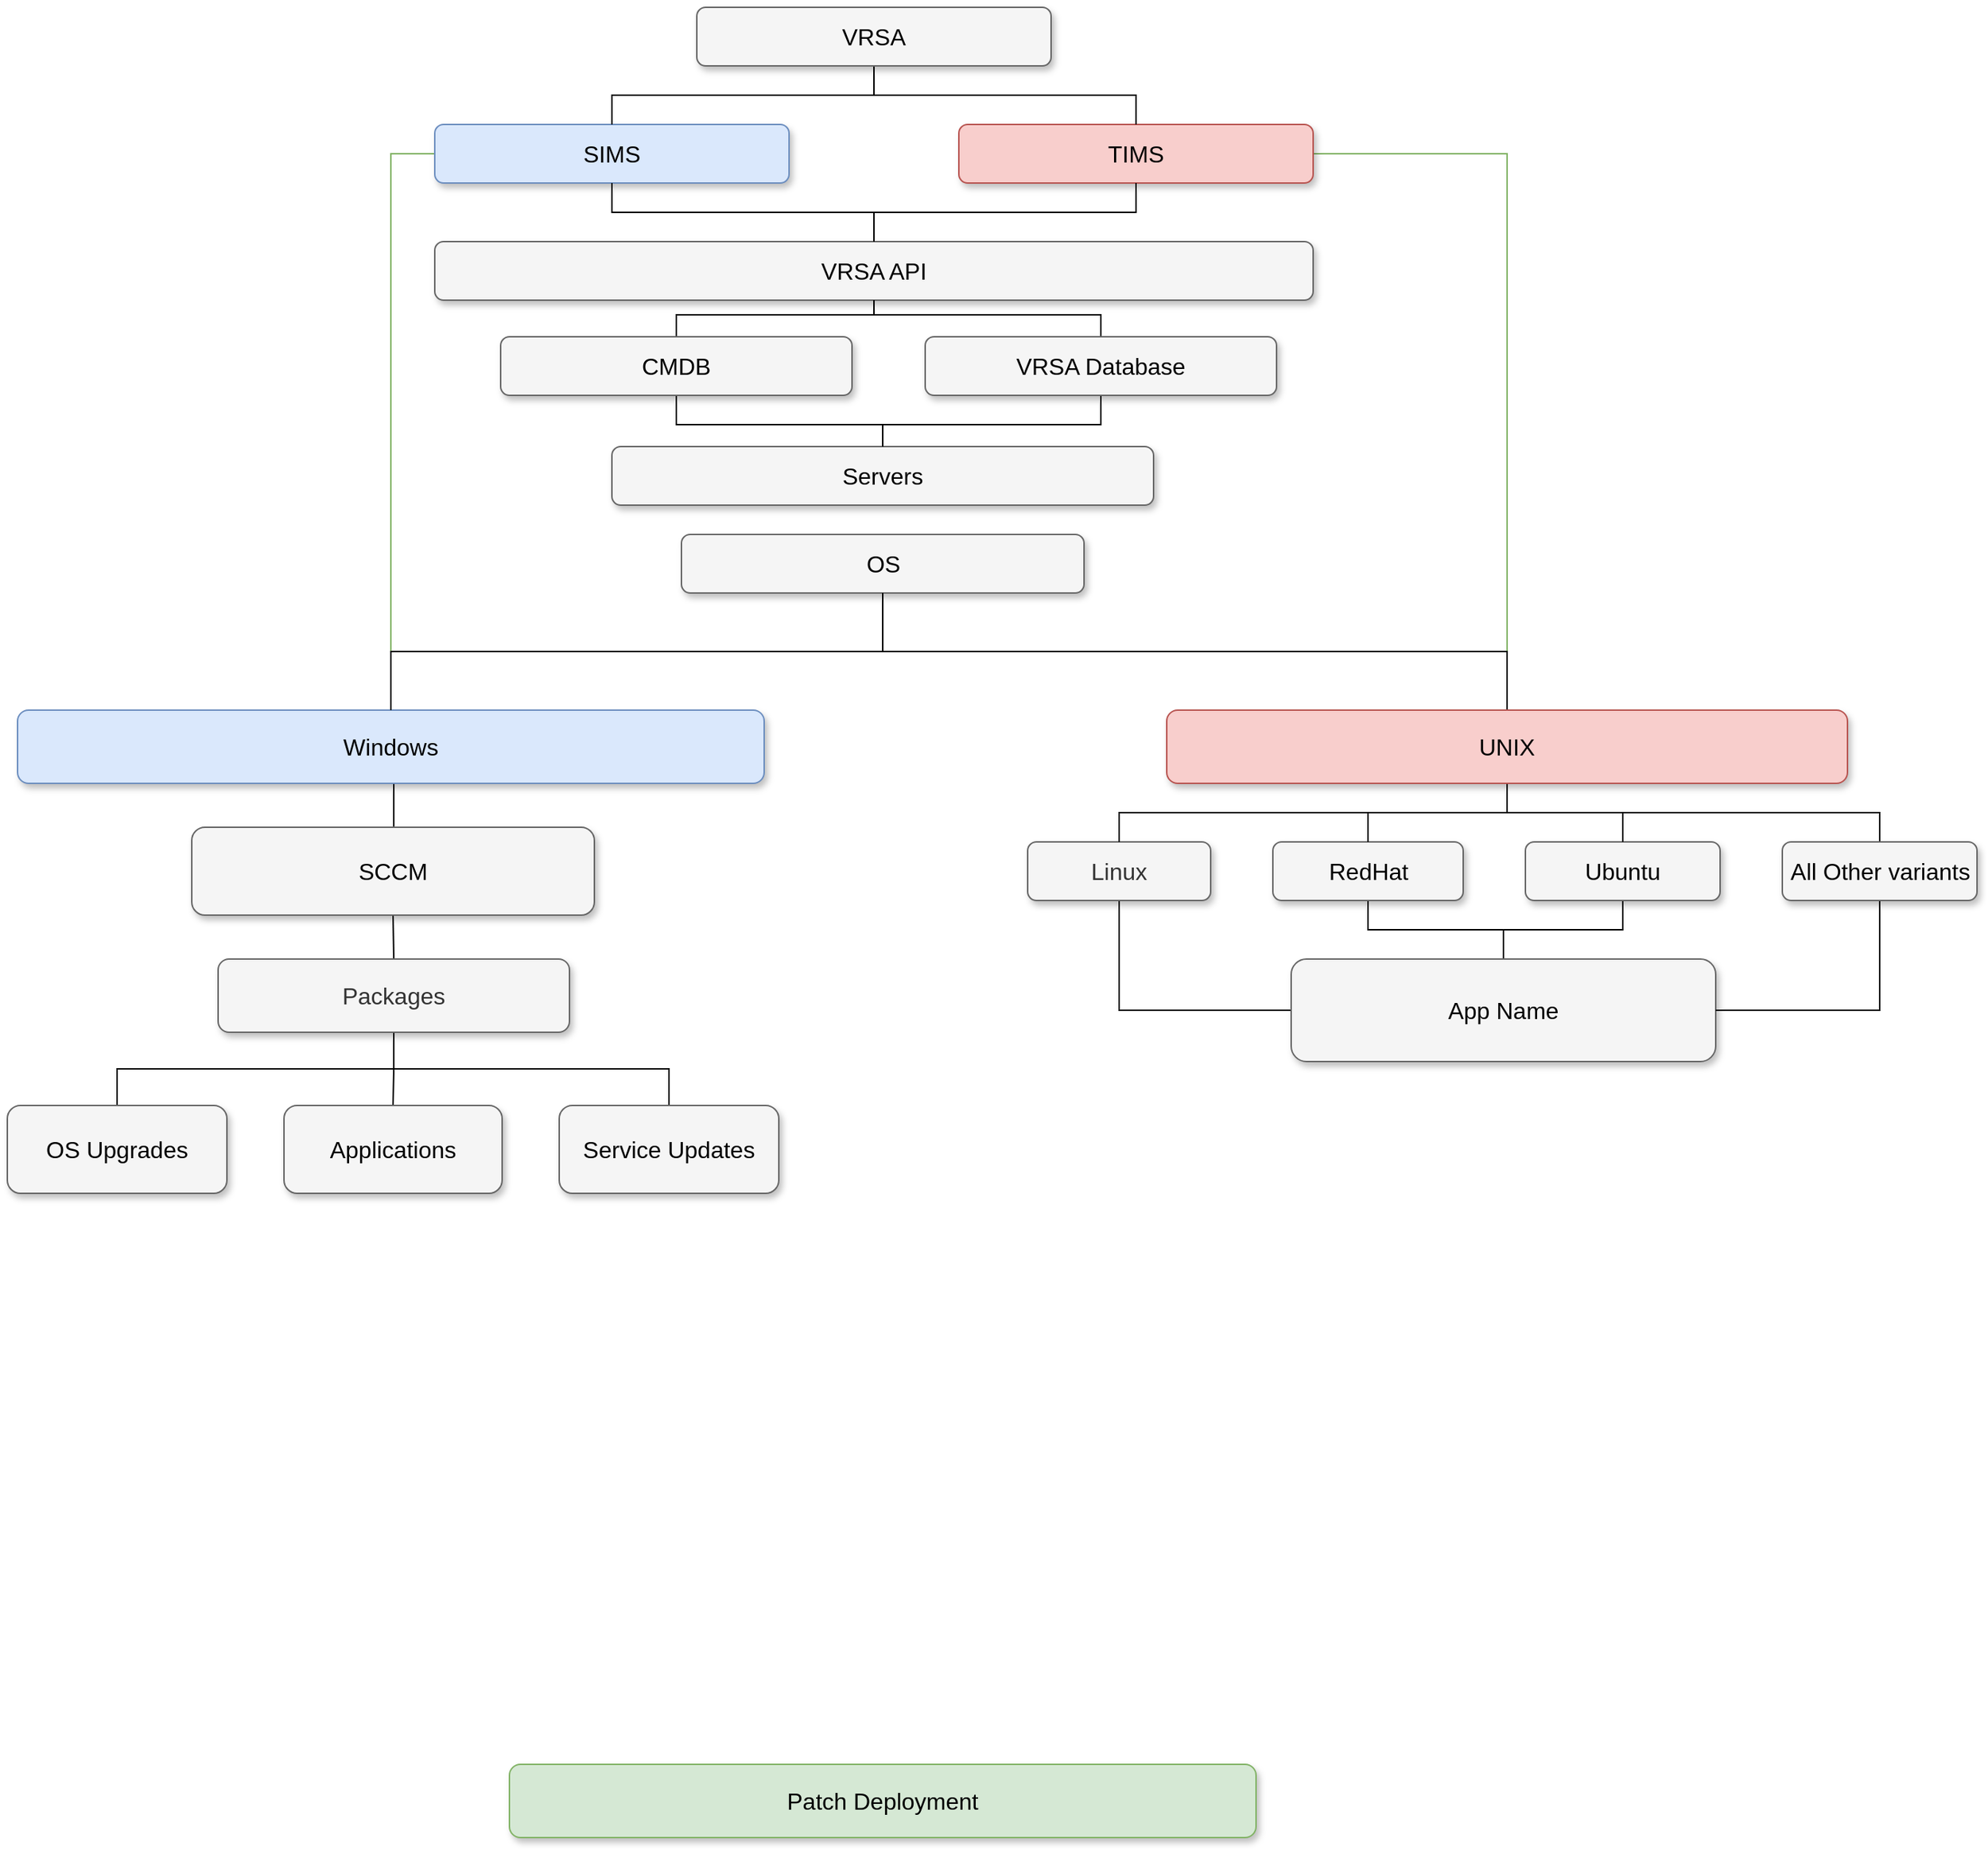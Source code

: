 <mxfile version="12.1.5" type="github" pages="1">
  <diagram name="Page-1" id="b98fa263-6416-c6ec-5b7d-78bf54ef71d0">
    <mxGraphModel dx="2336" dy="1338" grid="1" gridSize="10" guides="1" tooltips="1" connect="1" arrows="1" fold="1" page="1" pageScale="1.5" pageWidth="1654" pageHeight="1169" background="#ffffff" math="0" shadow="0">
      <root>
        <mxCell id="0" style=";html=1;"/>
        <mxCell id="1" style=";html=1;" parent="0"/>
        <mxCell id="JUZL8q4CHkx2MLNB7XF1-25" style="edgeStyle=orthogonalEdgeStyle;rounded=0;orthogonalLoop=1;jettySize=auto;html=1;exitX=1;exitY=0.5;exitDx=0;exitDy=0;endArrow=none;endFill=0;fillColor=#d5e8d4;strokeColor=#82b366;" parent="1" source="303ed1de8c2c98b4-2" target="JUZL8q4CHkx2MLNB7XF1-19" edge="1">
          <mxGeometry relative="1" as="geometry"/>
        </mxCell>
        <mxCell id="303ed1de8c2c98b4-2" value="TIMS" style="whiteSpace=wrap;html=1;rounded=1;shadow=1;strokeWidth=1;fontSize=16;align=center;fillColor=#f8cecc;strokeColor=#b85450;" parent="1" vertex="1">
          <mxGeometry x="1280" y="120" width="242" height="40" as="geometry"/>
        </mxCell>
        <mxCell id="303ed1de8c2c98b4-3" value="VRSA API" style="whiteSpace=wrap;html=1;rounded=1;shadow=1;strokeWidth=1;fontSize=16;align=center;fillColor=#f5f5f5;strokeColor=#666666;" parent="1" vertex="1">
          <mxGeometry x="922" y="200" width="600" height="40" as="geometry"/>
        </mxCell>
        <mxCell id="JUZL8q4CHkx2MLNB7XF1-45" style="edgeStyle=orthogonalEdgeStyle;rounded=0;orthogonalLoop=1;jettySize=auto;html=1;exitX=0.5;exitY=0;exitDx=0;exitDy=0;entryX=0.5;entryY=1;entryDx=0;entryDy=0;endArrow=none;endFill=0;" parent="1" source="303ed1de8c2c98b4-4" target="303ed1de8c2c98b4-3" edge="1">
          <mxGeometry relative="1" as="geometry">
            <Array as="points">
              <mxPoint x="1087" y="250"/>
              <mxPoint x="1222" y="250"/>
            </Array>
          </mxGeometry>
        </mxCell>
        <mxCell id="JUZL8q4CHkx2MLNB7XF1-47" style="edgeStyle=orthogonalEdgeStyle;rounded=0;orthogonalLoop=1;jettySize=auto;html=1;exitX=0.5;exitY=1;exitDx=0;exitDy=0;entryX=0.5;entryY=0;entryDx=0;entryDy=0;endArrow=none;endFill=0;" parent="1" source="303ed1de8c2c98b4-4" target="JUZL8q4CHkx2MLNB7XF1-11" edge="1">
          <mxGeometry relative="1" as="geometry">
            <Array as="points">
              <mxPoint x="1087" y="325"/>
              <mxPoint x="1228" y="325"/>
            </Array>
          </mxGeometry>
        </mxCell>
        <mxCell id="303ed1de8c2c98b4-4" value="CMDB" style="whiteSpace=wrap;html=1;rounded=1;shadow=1;strokeWidth=1;fontSize=16;align=center;fillColor=#f5f5f5;strokeColor=#666666;" parent="1" vertex="1">
          <mxGeometry x="967" y="265" width="240" height="40" as="geometry"/>
        </mxCell>
        <mxCell id="JUZL8q4CHkx2MLNB7XF1-31" style="edgeStyle=orthogonalEdgeStyle;rounded=0;orthogonalLoop=1;jettySize=auto;html=1;exitX=0.5;exitY=1;exitDx=0;exitDy=0;entryX=0;entryY=0.5;entryDx=0;entryDy=0;endArrow=none;endFill=0;" parent="1" source="303ed1de8c2c98b4-5" target="JUZL8q4CHkx2MLNB7XF1-28" edge="1">
          <mxGeometry relative="1" as="geometry"/>
        </mxCell>
        <mxCell id="303ed1de8c2c98b4-5" value="Linux" style="whiteSpace=wrap;html=1;rounded=1;shadow=1;strokeWidth=1;fontSize=16;align=center;fillColor=#f5f5f5;strokeColor=#666666;fontColor=#333333;" parent="1" vertex="1">
          <mxGeometry x="1327" y="610" width="125" height="40" as="geometry"/>
        </mxCell>
        <mxCell id="JUZL8q4CHkx2MLNB7XF1-30" style="edgeStyle=orthogonalEdgeStyle;rounded=0;orthogonalLoop=1;jettySize=auto;html=1;exitX=0.5;exitY=1;exitDx=0;exitDy=0;entryX=0.5;entryY=0;entryDx=0;entryDy=0;endArrow=none;endFill=0;" parent="1" source="303ed1de8c2c98b4-6" target="JUZL8q4CHkx2MLNB7XF1-28" edge="1">
          <mxGeometry relative="1" as="geometry"/>
        </mxCell>
        <mxCell id="303ed1de8c2c98b4-6" value="RedHat" style="whiteSpace=wrap;html=1;rounded=1;shadow=1;strokeWidth=1;fontSize=16;align=center;fillColor=#f5f5f5;strokeColor=#666666;" parent="1" vertex="1">
          <mxGeometry x="1494.5" y="610" width="130" height="40" as="geometry"/>
        </mxCell>
        <mxCell id="JUZL8q4CHkx2MLNB7XF1-36" style="edgeStyle=orthogonalEdgeStyle;rounded=0;orthogonalLoop=1;jettySize=auto;html=1;exitX=0.5;exitY=1;exitDx=0;exitDy=0;endArrow=none;endFill=0;" parent="1" source="303ed1de8c2c98b4-7" target="JUZL8q4CHkx2MLNB7XF1-35" edge="1">
          <mxGeometry relative="1" as="geometry">
            <Array as="points">
              <mxPoint x="894" y="570"/>
            </Array>
          </mxGeometry>
        </mxCell>
        <mxCell id="303ed1de8c2c98b4-7" value="Windows" style="whiteSpace=wrap;html=1;rounded=1;shadow=1;strokeWidth=1;fontSize=16;align=center;fillColor=#dae8fc;strokeColor=#6c8ebf;" parent="1" vertex="1">
          <mxGeometry x="637" y="520" width="510" height="50" as="geometry"/>
        </mxCell>
        <mxCell id="JUZL8q4CHkx2MLNB7XF1-63" style="edgeStyle=orthogonalEdgeStyle;rounded=0;orthogonalLoop=1;jettySize=auto;html=1;exitX=0.5;exitY=1;exitDx=0;exitDy=0;entryX=0.5;entryY=0;entryDx=0;entryDy=0;endArrow=none;endFill=0;" parent="1" source="303ed1de8c2c98b4-8" target="JUZL8q4CHkx2MLNB7XF1-28" edge="1">
          <mxGeometry relative="1" as="geometry"/>
        </mxCell>
        <mxCell id="303ed1de8c2c98b4-8" value="Ubuntu" style="whiteSpace=wrap;html=1;rounded=1;shadow=1;strokeWidth=1;fontSize=16;align=center;fillColor=#f5f5f5;strokeColor=#666666;" parent="1" vertex="1">
          <mxGeometry x="1667" y="610" width="133" height="40" as="geometry"/>
        </mxCell>
        <mxCell id="JUZL8q4CHkx2MLNB7XF1-24" style="edgeStyle=orthogonalEdgeStyle;rounded=0;orthogonalLoop=1;jettySize=auto;html=1;exitX=0;exitY=0.5;exitDx=0;exitDy=0;entryX=0.5;entryY=0;entryDx=0;entryDy=0;endArrow=none;endFill=0;fillColor=#d5e8d4;strokeColor=#82b366;" parent="1" source="303ed1de8c2c98b4-72" target="303ed1de8c2c98b4-7" edge="1">
          <mxGeometry relative="1" as="geometry"/>
        </mxCell>
        <mxCell id="303ed1de8c2c98b4-72" value="SIMS" style="whiteSpace=wrap;html=1;rounded=1;shadow=1;strokeWidth=1;fontSize=16;align=center;fillColor=#dae8fc;strokeColor=#6c8ebf;" parent="1" vertex="1">
          <mxGeometry x="922" y="120" width="242" height="40" as="geometry"/>
        </mxCell>
        <mxCell id="303ed1de8c2c98b4-77" style="edgeStyle=orthogonalEdgeStyle;html=1;startSize=6;endFill=0;endSize=6;strokeWidth=1;fontSize=16;rounded=0;endArrow=none;" parent="1" source="303ed1de8c2c98b4-72" target="303ed1de8c2c98b4-3" edge="1">
          <mxGeometry relative="1" as="geometry"/>
        </mxCell>
        <mxCell id="303ed1de8c2c98b4-78" style="edgeStyle=orthogonalEdgeStyle;html=1;startSize=6;endFill=0;endSize=6;strokeWidth=1;fontSize=16;rounded=0;endArrow=none;" parent="1" source="303ed1de8c2c98b4-2" target="303ed1de8c2c98b4-3" edge="1">
          <mxGeometry relative="1" as="geometry"/>
        </mxCell>
        <mxCell id="JUZL8q4CHkx2MLNB7XF1-11" value="Servers" style="whiteSpace=wrap;html=1;rounded=1;shadow=1;strokeWidth=1;fontSize=16;align=center;fillColor=#f5f5f5;strokeColor=#666666;" parent="1" vertex="1">
          <mxGeometry x="1043" y="340" width="370" height="40" as="geometry"/>
        </mxCell>
        <mxCell id="JUZL8q4CHkx2MLNB7XF1-60" style="edgeStyle=orthogonalEdgeStyle;rounded=0;orthogonalLoop=1;jettySize=auto;html=1;exitX=0.5;exitY=1;exitDx=0;exitDy=0;entryX=0.5;entryY=0;entryDx=0;entryDy=0;endArrow=none;endFill=0;" parent="1" source="JUZL8q4CHkx2MLNB7XF1-14" target="303ed1de8c2c98b4-7" edge="1">
          <mxGeometry relative="1" as="geometry"/>
        </mxCell>
        <mxCell id="JUZL8q4CHkx2MLNB7XF1-14" value="OS" style="whiteSpace=wrap;html=1;rounded=1;shadow=1;strokeWidth=1;fontSize=16;align=center;fillColor=#f5f5f5;strokeColor=#666666;" parent="1" vertex="1">
          <mxGeometry x="1090.5" y="400" width="275" height="40" as="geometry"/>
        </mxCell>
        <mxCell id="JUZL8q4CHkx2MLNB7XF1-21" style="edgeStyle=orthogonalEdgeStyle;rounded=0;orthogonalLoop=1;jettySize=auto;html=1;exitX=0.5;exitY=1;exitDx=0;exitDy=0;entryX=0.5;entryY=0;entryDx=0;entryDy=0;endArrow=none;endFill=0;" parent="1" source="JUZL8q4CHkx2MLNB7XF1-19" target="303ed1de8c2c98b4-6" edge="1">
          <mxGeometry relative="1" as="geometry"/>
        </mxCell>
        <mxCell id="JUZL8q4CHkx2MLNB7XF1-22" style="edgeStyle=orthogonalEdgeStyle;rounded=0;orthogonalLoop=1;jettySize=auto;html=1;exitX=0.5;exitY=1;exitDx=0;exitDy=0;entryX=0.5;entryY=0;entryDx=0;entryDy=0;endArrow=none;endFill=0;" parent="1" source="JUZL8q4CHkx2MLNB7XF1-19" target="303ed1de8c2c98b4-5" edge="1">
          <mxGeometry relative="1" as="geometry"/>
        </mxCell>
        <mxCell id="JUZL8q4CHkx2MLNB7XF1-23" style="edgeStyle=orthogonalEdgeStyle;rounded=0;orthogonalLoop=1;jettySize=auto;html=1;exitX=0.5;exitY=1;exitDx=0;exitDy=0;entryX=0.5;entryY=0;entryDx=0;entryDy=0;endArrow=none;endFill=0;" parent="1" source="JUZL8q4CHkx2MLNB7XF1-19" target="303ed1de8c2c98b4-8" edge="1">
          <mxGeometry relative="1" as="geometry"/>
        </mxCell>
        <mxCell id="JUZL8q4CHkx2MLNB7XF1-27" value="" style="edgeStyle=orthogonalEdgeStyle;rounded=0;orthogonalLoop=1;jettySize=auto;html=1;endArrow=none;endFill=0;" parent="1" source="JUZL8q4CHkx2MLNB7XF1-19" target="303ed1de8c2c98b4-6" edge="1">
          <mxGeometry relative="1" as="geometry"/>
        </mxCell>
        <mxCell id="JUZL8q4CHkx2MLNB7XF1-61" style="edgeStyle=orthogonalEdgeStyle;rounded=0;orthogonalLoop=1;jettySize=auto;html=1;exitX=0.5;exitY=0;exitDx=0;exitDy=0;entryX=0.5;entryY=1;entryDx=0;entryDy=0;endArrow=none;endFill=0;" parent="1" source="JUZL8q4CHkx2MLNB7XF1-19" target="JUZL8q4CHkx2MLNB7XF1-14" edge="1">
          <mxGeometry relative="1" as="geometry"/>
        </mxCell>
        <mxCell id="JUZL8q4CHkx2MLNB7XF1-65" style="edgeStyle=orthogonalEdgeStyle;rounded=0;orthogonalLoop=1;jettySize=auto;html=1;exitX=0.5;exitY=1;exitDx=0;exitDy=0;entryX=0.5;entryY=0;entryDx=0;entryDy=0;endArrow=none;endFill=0;" parent="1" source="JUZL8q4CHkx2MLNB7XF1-19" target="JUZL8q4CHkx2MLNB7XF1-62" edge="1">
          <mxGeometry relative="1" as="geometry"/>
        </mxCell>
        <mxCell id="JUZL8q4CHkx2MLNB7XF1-19" value="UNIX" style="whiteSpace=wrap;html=1;rounded=1;shadow=1;strokeWidth=1;fontSize=16;align=center;fillColor=#f8cecc;strokeColor=#b85450;" parent="1" vertex="1">
          <mxGeometry x="1422" y="520" width="465" height="50" as="geometry"/>
        </mxCell>
        <mxCell id="JUZL8q4CHkx2MLNB7XF1-28" value="App Name" style="whiteSpace=wrap;html=1;rounded=1;shadow=1;strokeWidth=1;fontSize=16;align=center;fillColor=#f5f5f5;strokeColor=#666666;" parent="1" vertex="1">
          <mxGeometry x="1507" y="690" width="290" height="70" as="geometry"/>
        </mxCell>
        <mxCell id="JUZL8q4CHkx2MLNB7XF1-53" style="edgeStyle=orthogonalEdgeStyle;rounded=0;orthogonalLoop=1;jettySize=auto;html=1;exitX=0.5;exitY=1;exitDx=0;exitDy=0;entryX=0.5;entryY=0;entryDx=0;entryDy=0;endArrow=none;endFill=0;" parent="1" source="JUZL8q4CHkx2MLNB7XF1-35" target="JUZL8q4CHkx2MLNB7XF1-52" edge="1">
          <mxGeometry relative="1" as="geometry"/>
        </mxCell>
        <mxCell id="JUZL8q4CHkx2MLNB7XF1-35" value="SCCM" style="whiteSpace=wrap;html=1;rounded=1;shadow=1;strokeWidth=1;fontSize=16;align=center;fillColor=#f5f5f5;strokeColor=#666666;" parent="1" vertex="1">
          <mxGeometry x="756" y="600" width="275" height="60" as="geometry"/>
        </mxCell>
        <mxCell id="JUZL8q4CHkx2MLNB7XF1-43" style="edgeStyle=orthogonalEdgeStyle;rounded=0;orthogonalLoop=1;jettySize=auto;html=1;exitX=0.5;exitY=0;exitDx=0;exitDy=0;entryX=0.5;entryY=1;entryDx=0;entryDy=0;endArrow=none;endFill=0;" parent="1" source="JUZL8q4CHkx2MLNB7XF1-38" target="303ed1de8c2c98b4-3" edge="1">
          <mxGeometry relative="1" as="geometry">
            <Array as="points">
              <mxPoint x="1377" y="250"/>
              <mxPoint x="1222" y="250"/>
            </Array>
          </mxGeometry>
        </mxCell>
        <mxCell id="JUZL8q4CHkx2MLNB7XF1-48" style="edgeStyle=orthogonalEdgeStyle;rounded=0;orthogonalLoop=1;jettySize=auto;html=1;exitX=0.5;exitY=1;exitDx=0;exitDy=0;entryX=0.5;entryY=0;entryDx=0;entryDy=0;endArrow=none;endFill=0;" parent="1" source="JUZL8q4CHkx2MLNB7XF1-38" target="JUZL8q4CHkx2MLNB7XF1-11" edge="1">
          <mxGeometry relative="1" as="geometry">
            <Array as="points">
              <mxPoint x="1377" y="325"/>
              <mxPoint x="1228" y="325"/>
            </Array>
          </mxGeometry>
        </mxCell>
        <mxCell id="JUZL8q4CHkx2MLNB7XF1-38" value="VRSA Database" style="whiteSpace=wrap;html=1;rounded=1;shadow=1;strokeWidth=1;fontSize=16;align=center;fillColor=#f5f5f5;strokeColor=#666666;" parent="1" vertex="1">
          <mxGeometry x="1257" y="265" width="240" height="40" as="geometry"/>
        </mxCell>
        <mxCell id="JUZL8q4CHkx2MLNB7XF1-50" style="edgeStyle=orthogonalEdgeStyle;rounded=0;orthogonalLoop=1;jettySize=auto;html=1;exitX=0.5;exitY=1;exitDx=0;exitDy=0;entryX=0.5;entryY=0;entryDx=0;entryDy=0;endArrow=none;endFill=0;" parent="1" source="JUZL8q4CHkx2MLNB7XF1-49" target="303ed1de8c2c98b4-72" edge="1">
          <mxGeometry relative="1" as="geometry"/>
        </mxCell>
        <mxCell id="JUZL8q4CHkx2MLNB7XF1-51" style="edgeStyle=orthogonalEdgeStyle;rounded=0;orthogonalLoop=1;jettySize=auto;html=1;exitX=0.5;exitY=1;exitDx=0;exitDy=0;entryX=0.5;entryY=0;entryDx=0;entryDy=0;endArrow=none;endFill=0;" parent="1" source="JUZL8q4CHkx2MLNB7XF1-49" target="303ed1de8c2c98b4-2" edge="1">
          <mxGeometry relative="1" as="geometry"/>
        </mxCell>
        <mxCell id="JUZL8q4CHkx2MLNB7XF1-49" value="VRSA" style="whiteSpace=wrap;html=1;rounded=1;shadow=1;strokeWidth=1;fontSize=16;align=center;fillColor=#f5f5f5;strokeColor=#666666;" parent="1" vertex="1">
          <mxGeometry x="1101" y="40" width="242" height="40" as="geometry"/>
        </mxCell>
        <mxCell id="JUZL8q4CHkx2MLNB7XF1-57" style="edgeStyle=orthogonalEdgeStyle;rounded=0;orthogonalLoop=1;jettySize=auto;html=1;exitX=0.5;exitY=1;exitDx=0;exitDy=0;endArrow=none;endFill=0;" parent="1" source="JUZL8q4CHkx2MLNB7XF1-52" target="JUZL8q4CHkx2MLNB7XF1-54" edge="1">
          <mxGeometry relative="1" as="geometry"/>
        </mxCell>
        <mxCell id="JUZL8q4CHkx2MLNB7XF1-58" style="edgeStyle=orthogonalEdgeStyle;rounded=0;orthogonalLoop=1;jettySize=auto;html=1;exitX=0.5;exitY=1;exitDx=0;exitDy=0;entryX=0.5;entryY=0;entryDx=0;entryDy=0;endArrow=none;endFill=0;" parent="1" source="JUZL8q4CHkx2MLNB7XF1-52" target="JUZL8q4CHkx2MLNB7XF1-55" edge="1">
          <mxGeometry relative="1" as="geometry">
            <Array as="points">
              <mxPoint x="894" y="765"/>
            </Array>
          </mxGeometry>
        </mxCell>
        <mxCell id="JUZL8q4CHkx2MLNB7XF1-59" style="edgeStyle=orthogonalEdgeStyle;rounded=0;orthogonalLoop=1;jettySize=auto;html=1;exitX=0.5;exitY=1;exitDx=0;exitDy=0;entryX=0.5;entryY=0;entryDx=0;entryDy=0;endArrow=none;endFill=0;" parent="1" source="JUZL8q4CHkx2MLNB7XF1-52" target="JUZL8q4CHkx2MLNB7XF1-56" edge="1">
          <mxGeometry relative="1" as="geometry"/>
        </mxCell>
        <mxCell id="JUZL8q4CHkx2MLNB7XF1-52" value="Packages" style="whiteSpace=wrap;html=1;rounded=1;shadow=1;strokeWidth=1;fontSize=16;align=center;fillColor=#f5f5f5;strokeColor=#666666;fontColor=#333333;" parent="1" vertex="1">
          <mxGeometry x="774" y="690" width="240" height="50" as="geometry"/>
        </mxCell>
        <mxCell id="JUZL8q4CHkx2MLNB7XF1-54" value="OS Upgrades" style="whiteSpace=wrap;html=1;rounded=1;shadow=1;strokeWidth=1;fontSize=16;align=center;fillColor=#f5f5f5;strokeColor=#666666;" parent="1" vertex="1">
          <mxGeometry x="630" y="790" width="150" height="60" as="geometry"/>
        </mxCell>
        <mxCell id="JUZL8q4CHkx2MLNB7XF1-55" value="Applications" style="whiteSpace=wrap;html=1;rounded=1;shadow=1;strokeWidth=1;fontSize=16;align=center;fillColor=#f5f5f5;strokeColor=#666666;" parent="1" vertex="1">
          <mxGeometry x="819" y="790" width="149" height="60" as="geometry"/>
        </mxCell>
        <mxCell id="JUZL8q4CHkx2MLNB7XF1-56" value="Service Updates" style="whiteSpace=wrap;html=1;rounded=1;shadow=1;strokeWidth=1;fontSize=16;align=center;fillColor=#f5f5f5;strokeColor=#666666;" parent="1" vertex="1">
          <mxGeometry x="1007" y="790" width="150" height="60" as="geometry"/>
        </mxCell>
        <mxCell id="JUZL8q4CHkx2MLNB7XF1-64" style="edgeStyle=orthogonalEdgeStyle;rounded=0;orthogonalLoop=1;jettySize=auto;html=1;exitX=0.5;exitY=1;exitDx=0;exitDy=0;entryX=1;entryY=0.5;entryDx=0;entryDy=0;endArrow=none;endFill=0;" parent="1" source="JUZL8q4CHkx2MLNB7XF1-62" target="JUZL8q4CHkx2MLNB7XF1-28" edge="1">
          <mxGeometry relative="1" as="geometry"/>
        </mxCell>
        <mxCell id="JUZL8q4CHkx2MLNB7XF1-62" value="All Other variants" style="whiteSpace=wrap;html=1;rounded=1;shadow=1;strokeWidth=1;fontSize=16;align=center;fillColor=#f5f5f5;strokeColor=#666666;" parent="1" vertex="1">
          <mxGeometry x="1842.5" y="610" width="133" height="40" as="geometry"/>
        </mxCell>
        <mxCell id="JUZL8q4CHkx2MLNB7XF1-66" value="Patch Deployment" style="whiteSpace=wrap;html=1;rounded=1;shadow=1;strokeWidth=1;fontSize=16;align=center;fillColor=#d5e8d4;strokeColor=#82b366;" parent="1" vertex="1">
          <mxGeometry x="973" y="1240" width="510" height="50" as="geometry"/>
        </mxCell>
      </root>
    </mxGraphModel>
  </diagram>
</mxfile>
